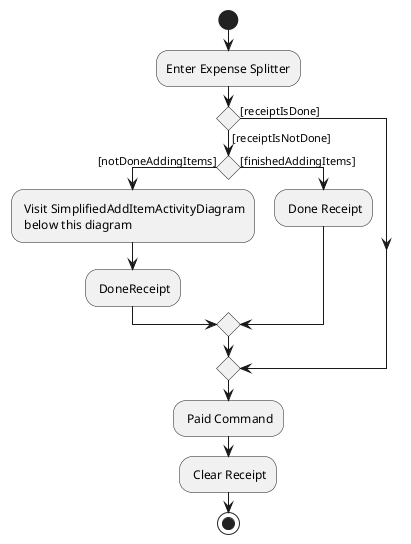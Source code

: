 @startuml
start

:Enter Expense Splitter;

if () then ([receiptIsNotDone])

    if () then ([notDoneAddingItems])
    : Visit SimplifiedAddItemActivityDiagram
     below this diagram;
    : DoneReceipt;

    else ([finishedAddingItems])
    : Done Receipt;
    endif


else ([receiptIsDone])

endif


: Paid Command;

: Clear Receipt;




stop
@enduml
